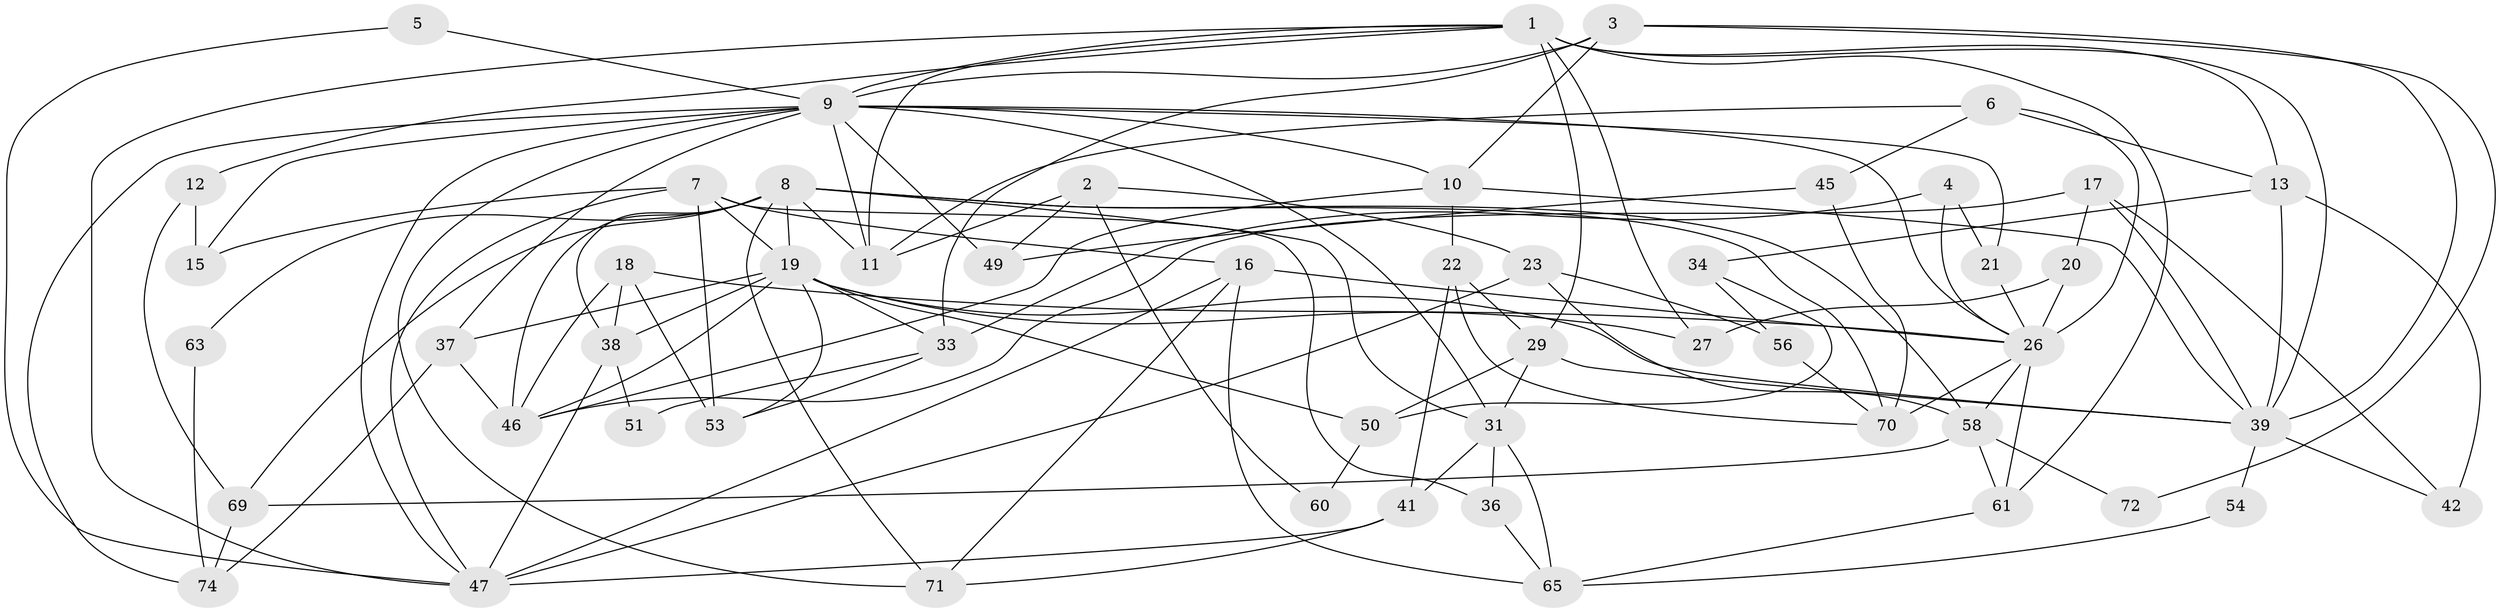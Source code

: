 // original degree distribution, {5: 0.19736842105263158, 4: 0.2631578947368421, 3: 0.27631578947368424, 2: 0.11842105263157894, 6: 0.13157894736842105, 8: 0.013157894736842105}
// Generated by graph-tools (version 1.1) at 2025/18/03/04/25 18:18:41]
// undirected, 53 vertices, 124 edges
graph export_dot {
graph [start="1"]
  node [color=gray90,style=filled];
  1 [super="+57"];
  2;
  3;
  4;
  5;
  6;
  7;
  8 [super="+76+25"];
  9 [super="+64+59"];
  10 [super="+14"];
  11 [super="+28"];
  12;
  13;
  15;
  16 [super="+48"];
  17;
  18 [super="+55"];
  19 [super="+24"];
  20 [super="+35"];
  21;
  22;
  23;
  26 [super="+32+30"];
  27;
  29;
  31 [super="+44"];
  33 [super="+52"];
  34;
  36;
  37;
  38;
  39 [super="+43"];
  41;
  42;
  45;
  46;
  47 [super="+67"];
  49;
  50;
  51;
  53 [super="+62"];
  54;
  56;
  58 [super="+73"];
  60;
  61;
  63;
  65;
  69;
  70;
  71;
  72;
  74;
  1 -- 13;
  1 -- 27;
  1 -- 39;
  1 -- 61;
  1 -- 11;
  1 -- 12;
  1 -- 29;
  1 -- 9;
  1 -- 47;
  2 -- 23;
  2 -- 49;
  2 -- 60;
  2 -- 11;
  3 -- 72;
  3 -- 33;
  3 -- 39;
  3 -- 9;
  3 -- 10;
  4 -- 21;
  4 -- 33;
  4 -- 26;
  5 -- 47;
  5 -- 9;
  6 -- 11;
  6 -- 45;
  6 -- 13;
  6 -- 26;
  7 -- 47;
  7 -- 15;
  7 -- 19;
  7 -- 36;
  7 -- 16;
  7 -- 53;
  8 -- 69;
  8 -- 63;
  8 -- 46;
  8 -- 31;
  8 -- 58;
  8 -- 38;
  8 -- 70;
  8 -- 71;
  8 -- 11 [weight=2];
  8 -- 19;
  9 -- 31;
  9 -- 37 [weight=2];
  9 -- 11;
  9 -- 15;
  9 -- 49;
  9 -- 21;
  9 -- 71;
  9 -- 74;
  9 -- 26;
  9 -- 10;
  9 -- 47;
  10 -- 22;
  10 -- 46;
  10 -- 39;
  12 -- 69;
  12 -- 15;
  13 -- 39;
  13 -- 34;
  13 -- 42;
  16 -- 71;
  16 -- 47;
  16 -- 65;
  16 -- 26 [weight=2];
  17 -- 42;
  17 -- 20;
  17 -- 46;
  17 -- 39;
  18 -- 38;
  18 -- 46;
  18 -- 53;
  18 -- 26;
  19 -- 33;
  19 -- 53;
  19 -- 37;
  19 -- 38;
  19 -- 39;
  19 -- 46;
  19 -- 50;
  19 -- 27 [weight=2];
  20 -- 27;
  20 -- 26 [weight=2];
  21 -- 26;
  22 -- 41;
  22 -- 29;
  22 -- 70;
  23 -- 47;
  23 -- 56;
  23 -- 58;
  26 -- 70;
  26 -- 61;
  26 -- 58;
  29 -- 31;
  29 -- 50;
  29 -- 39;
  31 -- 41;
  31 -- 36;
  31 -- 65;
  33 -- 51;
  33 -- 53;
  34 -- 56;
  34 -- 50;
  36 -- 65;
  37 -- 46;
  37 -- 74;
  38 -- 47;
  38 -- 51;
  39 -- 42;
  39 -- 54;
  41 -- 71;
  41 -- 47;
  45 -- 49;
  45 -- 70;
  50 -- 60;
  54 -- 65;
  56 -- 70;
  58 -- 61;
  58 -- 69;
  58 -- 72;
  61 -- 65;
  63 -- 74;
  69 -- 74;
}
